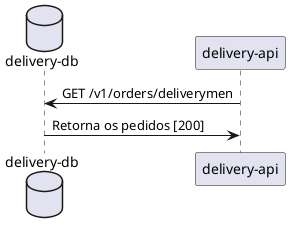 @startuml Fluxo de busca do pedidos do usuário
database "delivery-db"
"delivery-api" -> "delivery-db" : GET /v1/orders/deliverymen
"delivery-db"  -> "delivery-api" : Retorna os pedidos [200]
@enduml